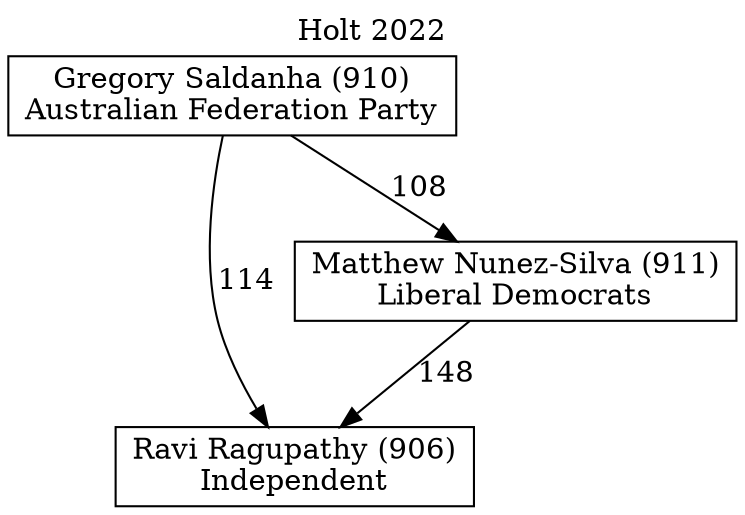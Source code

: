 // House preference flow
digraph "Ravi Ragupathy (906)_Holt_2022" {
	graph [label="Holt 2022" labelloc=t mclimit=10]
	node [shape=box]
	"Ravi Ragupathy (906)" [label="Ravi Ragupathy (906)
Independent"]
	"Matthew Nunez-Silva (911)" [label="Matthew Nunez-Silva (911)
Liberal Democrats"]
	"Gregory Saldanha (910)" [label="Gregory Saldanha (910)
Australian Federation Party"]
	"Matthew Nunez-Silva (911)" -> "Ravi Ragupathy (906)" [label=148]
	"Gregory Saldanha (910)" -> "Matthew Nunez-Silva (911)" [label=108]
	"Gregory Saldanha (910)" -> "Ravi Ragupathy (906)" [label=114]
}

